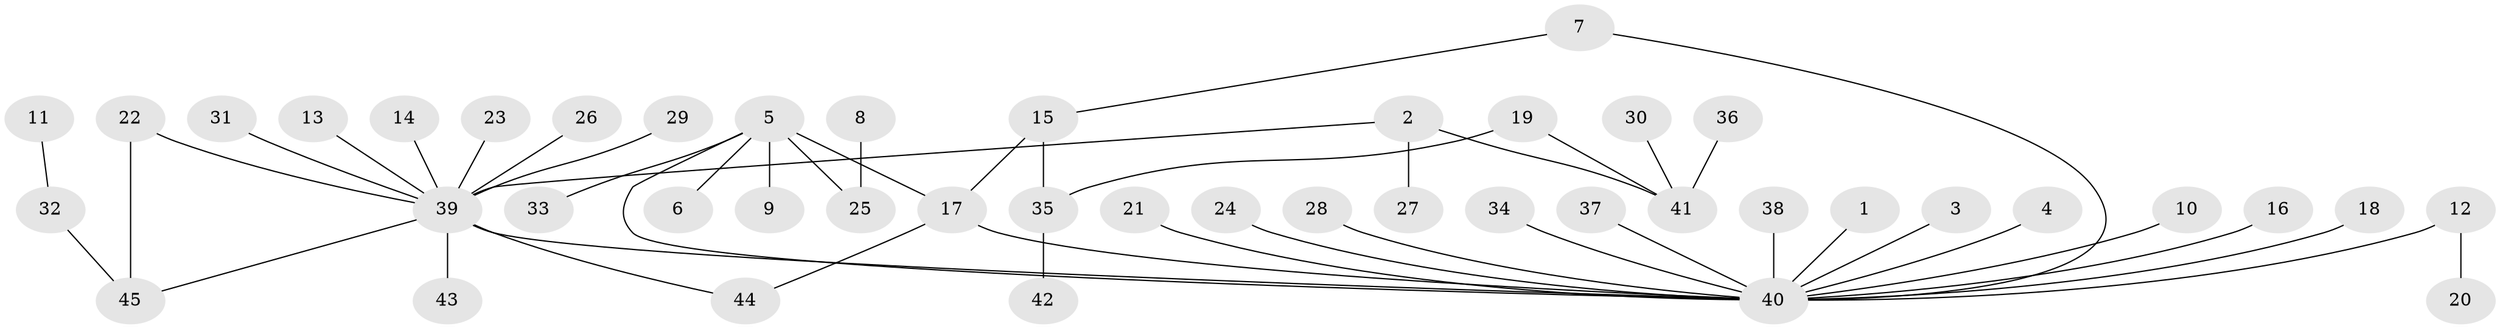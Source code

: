 // original degree distribution, {18: 0.016129032258064516, 3: 0.12903225806451613, 1: 0.6290322580645161, 13: 0.016129032258064516, 7: 0.016129032258064516, 2: 0.14516129032258066, 4: 0.03225806451612903, 5: 0.016129032258064516}
// Generated by graph-tools (version 1.1) at 2025/36/03/04/25 23:36:58]
// undirected, 45 vertices, 49 edges
graph export_dot {
  node [color=gray90,style=filled];
  1;
  2;
  3;
  4;
  5;
  6;
  7;
  8;
  9;
  10;
  11;
  12;
  13;
  14;
  15;
  16;
  17;
  18;
  19;
  20;
  21;
  22;
  23;
  24;
  25;
  26;
  27;
  28;
  29;
  30;
  31;
  32;
  33;
  34;
  35;
  36;
  37;
  38;
  39;
  40;
  41;
  42;
  43;
  44;
  45;
  1 -- 40 [weight=1.0];
  2 -- 27 [weight=1.0];
  2 -- 39 [weight=1.0];
  2 -- 41 [weight=1.0];
  3 -- 40 [weight=1.0];
  4 -- 40 [weight=1.0];
  5 -- 6 [weight=1.0];
  5 -- 9 [weight=1.0];
  5 -- 17 [weight=1.0];
  5 -- 25 [weight=1.0];
  5 -- 33 [weight=1.0];
  5 -- 40 [weight=1.0];
  7 -- 15 [weight=1.0];
  7 -- 40 [weight=1.0];
  8 -- 25 [weight=1.0];
  10 -- 40 [weight=1.0];
  11 -- 32 [weight=1.0];
  12 -- 20 [weight=1.0];
  12 -- 40 [weight=1.0];
  13 -- 39 [weight=1.0];
  14 -- 39 [weight=1.0];
  15 -- 17 [weight=1.0];
  15 -- 35 [weight=1.0];
  16 -- 40 [weight=1.0];
  17 -- 40 [weight=1.0];
  17 -- 44 [weight=1.0];
  18 -- 40 [weight=1.0];
  19 -- 35 [weight=1.0];
  19 -- 41 [weight=1.0];
  21 -- 40 [weight=1.0];
  22 -- 39 [weight=1.0];
  22 -- 45 [weight=1.0];
  23 -- 39 [weight=1.0];
  24 -- 40 [weight=1.0];
  26 -- 39 [weight=1.0];
  28 -- 40 [weight=1.0];
  29 -- 39 [weight=1.0];
  30 -- 41 [weight=1.0];
  31 -- 39 [weight=1.0];
  32 -- 45 [weight=1.0];
  34 -- 40 [weight=1.0];
  35 -- 42 [weight=1.0];
  36 -- 41 [weight=1.0];
  37 -- 40 [weight=1.0];
  38 -- 40 [weight=1.0];
  39 -- 40 [weight=1.0];
  39 -- 43 [weight=1.0];
  39 -- 44 [weight=1.0];
  39 -- 45 [weight=1.0];
}
